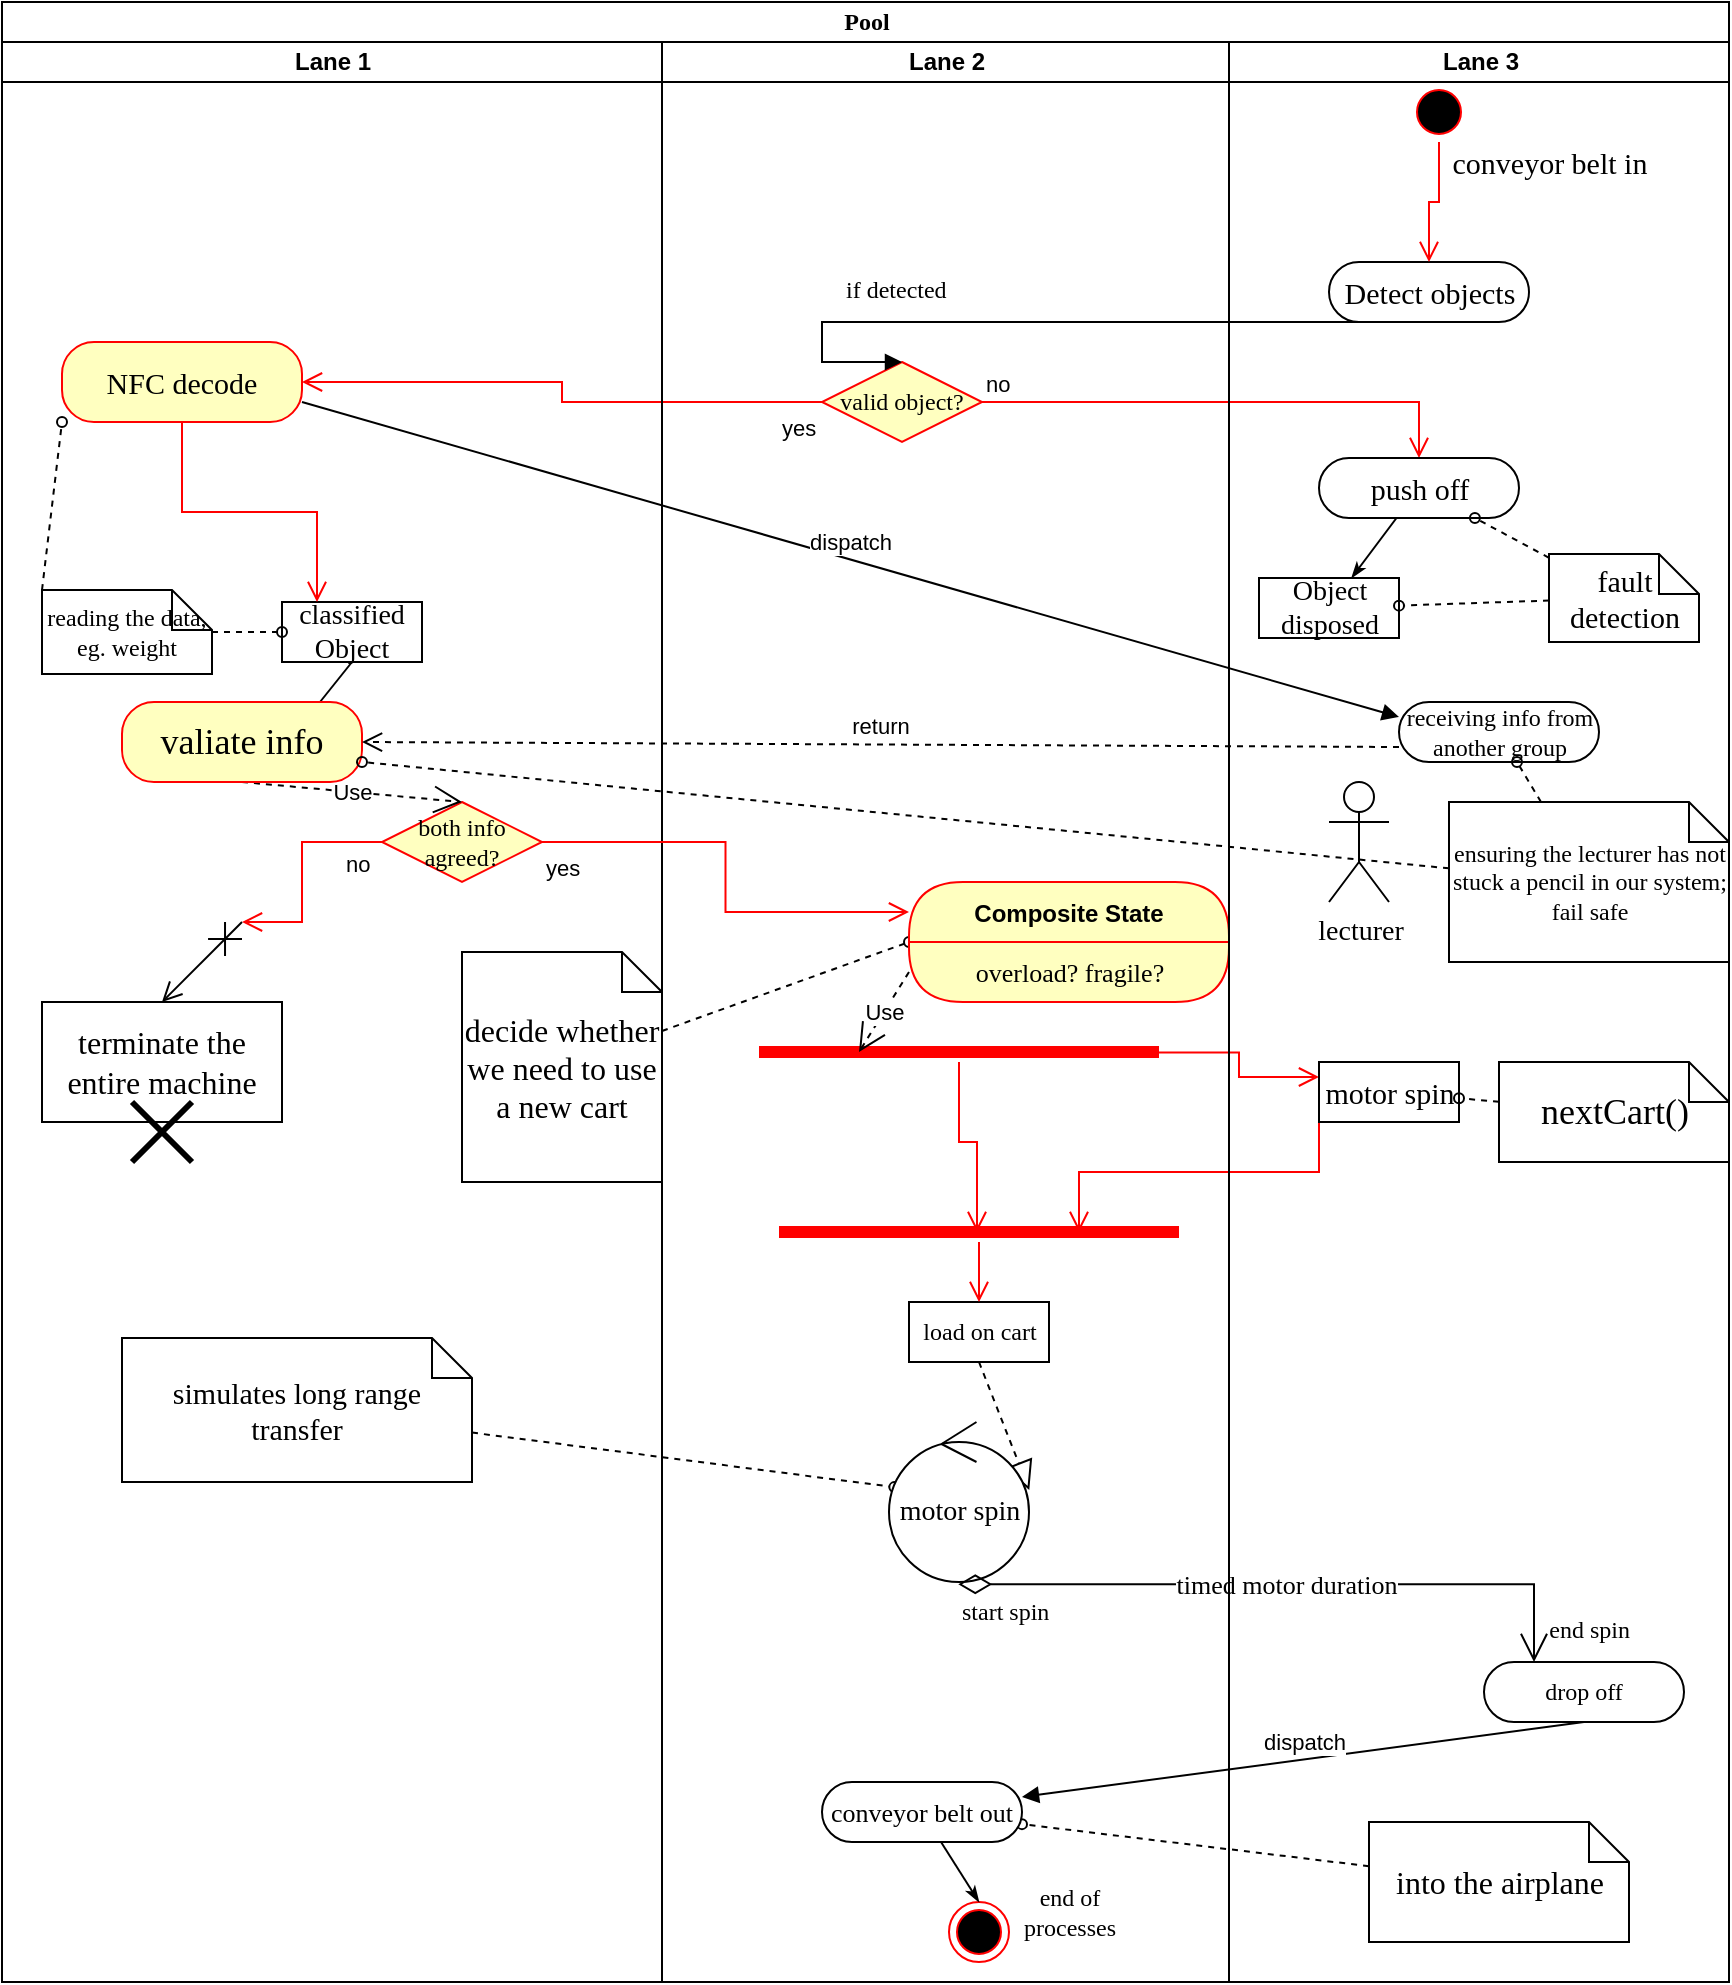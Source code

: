 <mxfile version="24.4.0" type="github">
  <diagram name="Page-1" id="0783ab3e-0a74-02c8-0abd-f7b4e66b4bec">
    <mxGraphModel dx="989" dy="514" grid="1" gridSize="10" guides="1" tooltips="1" connect="1" arrows="1" fold="1" page="1" pageScale="1" pageWidth="850" pageHeight="1100" background="none" math="0" shadow="0">
      <root>
        <mxCell id="0" />
        <mxCell id="1" parent="0" />
        <mxCell id="1c1d494c118603dd-1" value="Pool" style="swimlane;html=1;childLayout=stackLayout;startSize=20;rounded=0;shadow=0;comic=0;labelBackgroundColor=none;strokeWidth=1;fontFamily=Verdana;fontSize=12;align=center;" parent="1" vertex="1">
          <mxGeometry x="40" y="20" width="863.5" height="990" as="geometry" />
        </mxCell>
        <mxCell id="1c1d494c118603dd-2" value="Lane 1" style="swimlane;html=1;startSize=20;" parent="1c1d494c118603dd-1" vertex="1">
          <mxGeometry y="20" width="330" height="970" as="geometry" />
        </mxCell>
        <mxCell id="1c1d494c118603dd-10" value="&lt;font style=&quot;font-size: 14px;&quot; face=&quot;Calibri&quot;&gt;classified Object&lt;/font&gt;" style="rounded=0;whiteSpace=wrap;html=1;shadow=0;comic=0;labelBackgroundColor=none;strokeWidth=1;fontFamily=Verdana;fontSize=12;align=center;arcSize=50;" parent="1c1d494c118603dd-2" vertex="1">
          <mxGeometry x="140" y="280" width="70" height="30" as="geometry" />
        </mxCell>
        <mxCell id="1c1d494c118603dd-46" style="edgeStyle=none;rounded=0;html=1;labelBackgroundColor=none;startArrow=none;startFill=0;startSize=5;endArrow=oval;endFill=0;endSize=5;jettySize=auto;orthogonalLoop=1;strokeWidth=1;fontFamily=Verdana;fontSize=12;dashed=1;entryX=0;entryY=1;entryDx=0;entryDy=0;exitX=0;exitY=0;exitDx=0;exitDy=0;exitPerimeter=0;" parent="1c1d494c118603dd-2" source="1c1d494c118603dd-21" target="UACE9q_lkyPn0epldcP_-63" edge="1">
          <mxGeometry relative="1" as="geometry">
            <mxPoint x="120.625" y="250" as="targetPoint" />
          </mxGeometry>
        </mxCell>
        <mxCell id="1c1d494c118603dd-47" style="edgeStyle=none;rounded=0;html=1;dashed=1;labelBackgroundColor=none;startArrow=none;startFill=0;startSize=5;endArrow=oval;endFill=0;endSize=5;jettySize=auto;orthogonalLoop=1;strokeWidth=1;fontFamily=Verdana;fontSize=12" parent="1c1d494c118603dd-2" source="1c1d494c118603dd-21" target="1c1d494c118603dd-10" edge="1">
          <mxGeometry relative="1" as="geometry" />
        </mxCell>
        <mxCell id="1c1d494c118603dd-21" value="&lt;font style=&quot;font-size: 12px;&quot; face=&quot;Calibri&quot;&gt;reading the data, eg. weight &lt;/font&gt;" style="shape=note;whiteSpace=wrap;html=1;rounded=0;shadow=0;comic=0;labelBackgroundColor=none;strokeWidth=1;fontFamily=Verdana;fontSize=12;align=center;size=20;" parent="1c1d494c118603dd-2" vertex="1">
          <mxGeometry x="20" y="274" width="85" height="42" as="geometry" />
        </mxCell>
        <mxCell id="UACE9q_lkyPn0epldcP_-8" value="&lt;font style=&quot;font-size: 16px;&quot; face=&quot;Calibri&quot;&gt;terminate the entire machine&lt;/font&gt;" style="rounded=0;whiteSpace=wrap;html=1;" vertex="1" parent="1c1d494c118603dd-2">
          <mxGeometry x="20" y="480" width="120" height="60" as="geometry" />
        </mxCell>
        <mxCell id="1c1d494c118603dd-23" value="&lt;font style=&quot;font-size: 16px;&quot; face=&quot;Calibri&quot;&gt;decide whether we need to use a new cart&lt;br&gt;&lt;/font&gt;" style="shape=note;whiteSpace=wrap;html=1;rounded=0;shadow=0;comic=0;labelBackgroundColor=none;strokeWidth=1;fontFamily=Verdana;fontSize=12;align=center;size=20;" parent="1c1d494c118603dd-2" vertex="1">
          <mxGeometry x="230" y="455" width="100" height="115" as="geometry" />
        </mxCell>
        <mxCell id="1c1d494c118603dd-24" value="&lt;font style=&quot;font-size: 15px;&quot; face=&quot;Calibri&quot;&gt;simulates long range transfer&lt;br&gt;&lt;/font&gt;" style="shape=note;whiteSpace=wrap;html=1;rounded=0;shadow=0;comic=0;labelBackgroundColor=none;strokeWidth=1;fontFamily=Verdana;fontSize=12;align=center;size=20;" parent="1c1d494c118603dd-2" vertex="1">
          <mxGeometry x="60" y="648" width="175" height="72" as="geometry" />
        </mxCell>
        <mxCell id="UACE9q_lkyPn0epldcP_-21" value="" style="endArrow=open;startArrow=cross;endFill=0;startFill=0;endSize=8;startSize=10;html=1;rounded=0;entryX=0.5;entryY=0;entryDx=0;entryDy=0;" edge="1" parent="1c1d494c118603dd-2" target="UACE9q_lkyPn0epldcP_-8">
          <mxGeometry width="160" relative="1" as="geometry">
            <mxPoint x="120" y="440" as="sourcePoint" />
            <mxPoint x="300" y="390" as="targetPoint" />
          </mxGeometry>
        </mxCell>
        <mxCell id="UACE9q_lkyPn0epldcP_-29" value="" style="endArrow=none;html=1;rounded=0;entryX=0.5;entryY=1;entryDx=0;entryDy=0;exitX=0.75;exitY=0;exitDx=0;exitDy=0;" edge="1" parent="1c1d494c118603dd-2" target="1c1d494c118603dd-10">
          <mxGeometry width="50" height="50" relative="1" as="geometry">
            <mxPoint x="155" y="335" as="sourcePoint" />
            <mxPoint x="400" y="400" as="targetPoint" />
          </mxGeometry>
        </mxCell>
        <mxCell id="UACE9q_lkyPn0epldcP_-31" value="&lt;font face=&quot;Calibri&quot;&gt;both info agreed?&lt;br&gt;&lt;/font&gt;" style="rhombus;whiteSpace=wrap;html=1;fontColor=#000000;fillColor=#ffffc0;strokeColor=#ff0000;" vertex="1" parent="1c1d494c118603dd-2">
          <mxGeometry x="190" y="380" width="80" height="40" as="geometry" />
        </mxCell>
        <mxCell id="UACE9q_lkyPn0epldcP_-32" value="no" style="edgeStyle=orthogonalEdgeStyle;html=1;align=left;verticalAlign=bottom;endArrow=open;endSize=8;strokeColor=#ff0000;rounded=0;" edge="1" source="UACE9q_lkyPn0epldcP_-31" parent="1c1d494c118603dd-2">
          <mxGeometry x="0.09" y="20" relative="1" as="geometry">
            <mxPoint x="120" y="440" as="targetPoint" />
            <Array as="points">
              <mxPoint x="150" y="400" />
              <mxPoint x="150" y="440" />
            </Array>
            <mxPoint as="offset" />
          </mxGeometry>
        </mxCell>
        <mxCell id="UACE9q_lkyPn0epldcP_-34" value="Use" style="endArrow=open;endSize=12;dashed=1;html=1;rounded=0;exitX=0.5;exitY=1;exitDx=0;exitDy=0;entryX=0.5;entryY=0;entryDx=0;entryDy=0;" edge="1" parent="1c1d494c118603dd-2" source="UACE9q_lkyPn0epldcP_-65" target="UACE9q_lkyPn0epldcP_-31">
          <mxGeometry width="160" relative="1" as="geometry">
            <mxPoint x="155" y="365" as="sourcePoint" />
            <mxPoint x="450" y="450" as="targetPoint" />
          </mxGeometry>
        </mxCell>
        <mxCell id="UACE9q_lkyPn0epldcP_-47" value="" style="shape=umlDestroy;whiteSpace=wrap;html=1;strokeWidth=3;targetShapes=umlLifeline;" vertex="1" parent="1c1d494c118603dd-2">
          <mxGeometry x="65" y="530" width="30" height="30" as="geometry" />
        </mxCell>
        <mxCell id="UACE9q_lkyPn0epldcP_-63" value="&lt;font style=&quot;font-size: 15px;&quot; face=&quot;Calibri&quot;&gt;NFC decode&lt;/font&gt;" style="rounded=1;whiteSpace=wrap;html=1;arcSize=40;fontColor=#000000;fillColor=#ffffc0;strokeColor=#ff0000;" vertex="1" parent="1c1d494c118603dd-2">
          <mxGeometry x="30" y="150" width="120" height="40" as="geometry" />
        </mxCell>
        <mxCell id="UACE9q_lkyPn0epldcP_-64" value="" style="edgeStyle=orthogonalEdgeStyle;html=1;verticalAlign=bottom;endArrow=open;endSize=8;strokeColor=#ff0000;rounded=0;entryX=0.25;entryY=0;entryDx=0;entryDy=0;" edge="1" source="UACE9q_lkyPn0epldcP_-63" parent="1c1d494c118603dd-2" target="1c1d494c118603dd-10">
          <mxGeometry relative="1" as="geometry">
            <mxPoint x="80" y="270" as="targetPoint" />
          </mxGeometry>
        </mxCell>
        <mxCell id="UACE9q_lkyPn0epldcP_-65" value="&lt;font style=&quot;font-size: 18px;&quot; face=&quot;Calibri&quot;&gt;valiate info&lt;br&gt;&lt;/font&gt;" style="rounded=1;whiteSpace=wrap;html=1;arcSize=40;fontColor=#000000;fillColor=#ffffc0;strokeColor=#ff0000;" vertex="1" parent="1c1d494c118603dd-2">
          <mxGeometry x="60" y="330" width="120" height="40" as="geometry" />
        </mxCell>
        <mxCell id="1c1d494c118603dd-52" style="edgeStyle=none;rounded=0;html=1;dashed=1;labelBackgroundColor=none;startArrow=none;startFill=0;startSize=5;endArrow=oval;endFill=0;endSize=5;jettySize=auto;orthogonalLoop=1;strokeWidth=1;fontFamily=Verdana;fontSize=12;entryX=0;entryY=0;entryDx=0;entryDy=0;" parent="1c1d494c118603dd-1" source="1c1d494c118603dd-23" target="UACE9q_lkyPn0epldcP_-62" edge="1">
          <mxGeometry relative="1" as="geometry">
            <mxPoint x="354" y="491.098" as="targetPoint" />
          </mxGeometry>
        </mxCell>
        <mxCell id="1c1d494c118603dd-54" style="edgeStyle=none;rounded=0;html=1;dashed=1;labelBackgroundColor=none;startArrow=none;startFill=0;startSize=5;endArrow=oval;endFill=0;endSize=5;jettySize=auto;orthogonalLoop=1;strokeWidth=1;fontFamily=Verdana;fontSize=12;entryX=0.038;entryY=0.407;entryDx=0;entryDy=0;entryPerimeter=0;" parent="1c1d494c118603dd-1" source="1c1d494c118603dd-24" target="UACE9q_lkyPn0epldcP_-51" edge="1">
          <mxGeometry relative="1" as="geometry">
            <mxPoint x="375" y="754.009" as="targetPoint" />
          </mxGeometry>
        </mxCell>
        <mxCell id="1c1d494c118603dd-58" style="edgeStyle=none;rounded=0;html=1;dashed=1;labelBackgroundColor=none;startArrow=none;startFill=0;startSize=5;endArrow=oval;endFill=0;endSize=5;jettySize=auto;orthogonalLoop=1;strokeWidth=1;fontFamily=Verdana;fontSize=12" parent="1c1d494c118603dd-1" source="1c1d494c118603dd-26" target="1c1d494c118603dd-19" edge="1">
          <mxGeometry relative="1" as="geometry" />
        </mxCell>
        <mxCell id="UACE9q_lkyPn0epldcP_-20" value="yes" style="edgeStyle=orthogonalEdgeStyle;html=1;align=left;verticalAlign=top;endArrow=open;endSize=8;strokeColor=#ff0000;rounded=0;entryX=1;entryY=0.5;entryDx=0;entryDy=0;" edge="1" source="UACE9q_lkyPn0epldcP_-18" parent="1c1d494c118603dd-1" target="UACE9q_lkyPn0epldcP_-63">
          <mxGeometry x="-0.837" relative="1" as="geometry">
            <mxPoint x="165" y="240" as="targetPoint" />
            <mxPoint as="offset" />
          </mxGeometry>
        </mxCell>
        <mxCell id="UACE9q_lkyPn0epldcP_-19" value="no" style="edgeStyle=orthogonalEdgeStyle;html=1;align=left;verticalAlign=bottom;endArrow=open;endSize=8;strokeColor=#ff0000;rounded=0;entryX=0.5;entryY=0;entryDx=0;entryDy=0;" edge="1" source="UACE9q_lkyPn0epldcP_-18" parent="1c1d494c118603dd-1" target="1c1d494c118603dd-5">
          <mxGeometry x="-1" relative="1" as="geometry">
            <mxPoint x="533.5" y="240" as="targetPoint" />
          </mxGeometry>
        </mxCell>
        <mxCell id="UACE9q_lkyPn0epldcP_-27" value="dispatch" style="html=1;verticalAlign=bottom;endArrow=block;curved=0;rounded=0;exitX=1;exitY=0.75;exitDx=0;exitDy=0;entryX=0;entryY=0.25;entryDx=0;entryDy=0;" edge="1" parent="1c1d494c118603dd-1" source="UACE9q_lkyPn0epldcP_-63" target="1c1d494c118603dd-8">
          <mxGeometry width="80" relative="1" as="geometry">
            <mxPoint x="190" y="255" as="sourcePoint" />
            <mxPoint x="410" y="430" as="targetPoint" />
          </mxGeometry>
        </mxCell>
        <mxCell id="1c1d494c118603dd-51" style="edgeStyle=none;rounded=0;html=1;dashed=1;labelBackgroundColor=none;startArrow=none;startFill=0;startSize=5;endArrow=oval;endFill=0;endSize=5;jettySize=auto;orthogonalLoop=1;strokeWidth=1;fontFamily=Verdana;fontSize=12;entryX=1;entryY=0.75;entryDx=0;entryDy=0;" parent="1c1d494c118603dd-1" source="1c1d494c118603dd-22" target="UACE9q_lkyPn0epldcP_-65" edge="1">
          <mxGeometry relative="1" as="geometry">
            <mxPoint x="180" y="370" as="targetPoint" />
          </mxGeometry>
        </mxCell>
        <mxCell id="UACE9q_lkyPn0epldcP_-28" value="return" style="html=1;verticalAlign=bottom;endArrow=open;dashed=1;endSize=8;curved=0;rounded=0;exitX=0;exitY=0.75;exitDx=0;exitDy=0;entryX=1;entryY=0.5;entryDx=0;entryDy=0;" edge="1" parent="1c1d494c118603dd-1" source="1c1d494c118603dd-8" target="UACE9q_lkyPn0epldcP_-65">
          <mxGeometry relative="1" as="geometry">
            <mxPoint x="410" y="430" as="sourcePoint" />
            <mxPoint x="180" y="362.5" as="targetPoint" />
          </mxGeometry>
        </mxCell>
        <mxCell id="1c1d494c118603dd-3" value="Lane 2" style="swimlane;html=1;startSize=20;" parent="1c1d494c118603dd-1" vertex="1">
          <mxGeometry x="330" y="20" width="283.5" height="970" as="geometry" />
        </mxCell>
        <mxCell id="1c1d494c118603dd-15" value="&lt;font face=&quot;Calibri&quot;&gt;load on cart&lt;br&gt;&lt;/font&gt;" style="rounded=0;whiteSpace=wrap;html=1;shadow=0;comic=0;labelBackgroundColor=none;strokeWidth=1;fontFamily=Verdana;fontSize=12;align=center;arcSize=50;" parent="1c1d494c118603dd-3" vertex="1">
          <mxGeometry x="123.5" y="630" width="70" height="30" as="geometry" />
        </mxCell>
        <mxCell id="1c1d494c118603dd-19" value="&lt;font style=&quot;font-size: 13px;&quot; face=&quot;Calibri&quot;&gt;conveyor belt out&lt;/font&gt;&lt;font style=&quot;font-size: 13px;&quot; face=&quot;Calibri&quot;&gt;&lt;br&gt;&lt;/font&gt;" style="rounded=1;whiteSpace=wrap;html=1;shadow=0;comic=0;labelBackgroundColor=none;strokeWidth=1;fontFamily=Verdana;fontSize=12;align=center;arcSize=50;" parent="1c1d494c118603dd-3" vertex="1">
          <mxGeometry x="80" y="870" width="100" height="30" as="geometry" />
        </mxCell>
        <mxCell id="UACE9q_lkyPn0epldcP_-17" value="&lt;font face=&quot;Calibri&quot;&gt;end of processes&lt;br&gt;&lt;/font&gt;" style="text;html=1;align=center;verticalAlign=middle;whiteSpace=wrap;rounded=0;" vertex="1" parent="1c1d494c118603dd-3">
          <mxGeometry x="173.5" y="920" width="60" height="30" as="geometry" />
        </mxCell>
        <mxCell id="UACE9q_lkyPn0epldcP_-18" value="&lt;font style=&quot;font-size: 12px;&quot; face=&quot;Calibri&quot;&gt;valid object?&lt;/font&gt;" style="rhombus;whiteSpace=wrap;html=1;fontColor=#000000;fillColor=#ffffc0;strokeColor=#ff0000;" vertex="1" parent="1c1d494c118603dd-3">
          <mxGeometry x="80" y="160" width="80" height="40" as="geometry" />
        </mxCell>
        <mxCell id="UACE9q_lkyPn0epldcP_-38" value="" style="shape=line;html=1;strokeWidth=6;strokeColor=#ff0000;" vertex="1" parent="1c1d494c118603dd-3">
          <mxGeometry x="48.5" y="500" width="200" height="10" as="geometry" />
        </mxCell>
        <mxCell id="UACE9q_lkyPn0epldcP_-39" value="" style="edgeStyle=orthogonalEdgeStyle;html=1;verticalAlign=bottom;endArrow=open;endSize=8;strokeColor=#ff0000;rounded=0;entryX=0.495;entryY=0.5;entryDx=0;entryDy=0;entryPerimeter=0;" edge="1" source="UACE9q_lkyPn0epldcP_-38" parent="1c1d494c118603dd-3" target="UACE9q_lkyPn0epldcP_-43">
          <mxGeometry relative="1" as="geometry">
            <mxPoint x="158.5" y="585" as="targetPoint" />
          </mxGeometry>
        </mxCell>
        <mxCell id="UACE9q_lkyPn0epldcP_-41" value="Use" style="endArrow=open;endSize=12;dashed=1;html=1;rounded=0;exitX=0;exitY=0.5;exitDx=0;exitDy=0;entryX=0.25;entryY=0.5;entryDx=0;entryDy=0;entryPerimeter=0;" edge="1" parent="1c1d494c118603dd-3" source="UACE9q_lkyPn0epldcP_-62" target="UACE9q_lkyPn0epldcP_-38">
          <mxGeometry width="160" relative="1" as="geometry">
            <mxPoint x="114" y="480" as="sourcePoint" />
            <mxPoint x="-50" y="390" as="targetPoint" />
          </mxGeometry>
        </mxCell>
        <mxCell id="UACE9q_lkyPn0epldcP_-43" value="" style="shape=line;html=1;strokeWidth=6;strokeColor=#ff0000;" vertex="1" parent="1c1d494c118603dd-3">
          <mxGeometry x="58.5" y="590" width="200" height="10" as="geometry" />
        </mxCell>
        <mxCell id="UACE9q_lkyPn0epldcP_-44" value="" style="edgeStyle=orthogonalEdgeStyle;html=1;verticalAlign=bottom;endArrow=open;endSize=8;strokeColor=#ff0000;rounded=0;entryX=0.5;entryY=0;entryDx=0;entryDy=0;" edge="1" source="UACE9q_lkyPn0epldcP_-43" parent="1c1d494c118603dd-3" target="1c1d494c118603dd-15">
          <mxGeometry relative="1" as="geometry">
            <mxPoint x="158.5" y="670" as="targetPoint" />
          </mxGeometry>
        </mxCell>
        <mxCell id="UACE9q_lkyPn0epldcP_-48" value="" style="endArrow=block;dashed=1;endFill=0;endSize=12;html=1;rounded=0;exitX=0.5;exitY=1;exitDx=0;exitDy=0;entryX=1.002;entryY=0.425;entryDx=0;entryDy=0;entryPerimeter=0;" edge="1" parent="1c1d494c118603dd-3" source="1c1d494c118603dd-15" target="UACE9q_lkyPn0epldcP_-51">
          <mxGeometry width="160" relative="1" as="geometry">
            <mxPoint x="80" y="700" as="sourcePoint" />
            <mxPoint x="240" y="700" as="targetPoint" />
          </mxGeometry>
        </mxCell>
        <mxCell id="UACE9q_lkyPn0epldcP_-49" value="" style="ellipse;html=1;shape=endState;fillColor=#000000;strokeColor=#ff0000;" vertex="1" parent="1c1d494c118603dd-3">
          <mxGeometry x="143.5" y="930" width="30" height="30" as="geometry" />
        </mxCell>
        <mxCell id="UACE9q_lkyPn0epldcP_-51" value="&lt;font style=&quot;font-size: 14px;&quot; face=&quot;Calibri&quot;&gt;motor spin&lt;br&gt;&lt;/font&gt;" style="ellipse;shape=umlControl;whiteSpace=wrap;html=1;" vertex="1" parent="1c1d494c118603dd-3">
          <mxGeometry x="113.5" y="690" width="70" height="80" as="geometry" />
        </mxCell>
        <mxCell id="1c1d494c118603dd-45" style="edgeStyle=none;rounded=0;html=1;labelBackgroundColor=none;startArrow=none;startFill=0;startSize=5;endArrow=classicThin;endFill=1;endSize=5;jettySize=auto;orthogonalLoop=1;strokeWidth=1;fontFamily=Verdana;fontSize=12;entryX=0.5;entryY=0;entryDx=0;entryDy=0;" parent="1c1d494c118603dd-3" source="1c1d494c118603dd-19" target="UACE9q_lkyPn0epldcP_-49" edge="1">
          <mxGeometry relative="1" as="geometry">
            <mxPoint x="158.34" y="932.773" as="targetPoint" />
          </mxGeometry>
        </mxCell>
        <mxCell id="UACE9q_lkyPn0epldcP_-61" value="Composite State" style="swimlane;fontStyle=1;align=center;verticalAlign=middle;childLayout=stackLayout;horizontal=1;startSize=30;horizontalStack=0;resizeParent=0;resizeLast=1;container=0;fontColor=#000000;collapsible=0;rounded=1;arcSize=30;strokeColor=#ff0000;fillColor=#ffffc0;swimlaneFillColor=#ffffc0;dropTarget=0;" vertex="1" parent="1c1d494c118603dd-3">
          <mxGeometry x="123.5" y="420.003" width="160" height="60" as="geometry" />
        </mxCell>
        <mxCell id="UACE9q_lkyPn0epldcP_-62" value="&lt;font style=&quot;font-size: 13px;&quot; face=&quot;Calibri&quot;&gt;overload? fragile?&lt;br&gt;&lt;/font&gt;" style="text;html=1;strokeColor=none;fillColor=none;align=center;verticalAlign=middle;spacingLeft=4;spacingRight=4;whiteSpace=wrap;overflow=hidden;rotatable=0;fontColor=#000000;" vertex="1" parent="UACE9q_lkyPn0epldcP_-61">
          <mxGeometry y="30" width="160" height="30" as="geometry" />
        </mxCell>
        <mxCell id="UACE9q_lkyPn0epldcP_-33" value="yes" style="edgeStyle=orthogonalEdgeStyle;html=1;align=left;verticalAlign=top;endArrow=open;endSize=8;strokeColor=#ff0000;rounded=0;entryX=0;entryY=0.25;entryDx=0;entryDy=0;" edge="1" source="UACE9q_lkyPn0epldcP_-31" parent="1c1d494c118603dd-1" target="UACE9q_lkyPn0epldcP_-61">
          <mxGeometry x="-1" relative="1" as="geometry">
            <mxPoint x="404" y="470" as="targetPoint" />
          </mxGeometry>
        </mxCell>
        <mxCell id="UACE9q_lkyPn0epldcP_-36" value="&lt;font style=&quot;font-size: 12px;&quot; face=&quot;Calibri&quot;&gt;if detected&lt;br&gt;&lt;/font&gt;" style="endArrow=block;endFill=1;html=1;edgeStyle=orthogonalEdgeStyle;align=left;verticalAlign=top;rounded=0;exitX=0.5;exitY=1;exitDx=0;exitDy=0;entryX=0.5;entryY=0;entryDx=0;entryDy=0;" edge="1" parent="1c1d494c118603dd-1" source="60571a20871a0731-8" target="UACE9q_lkyPn0epldcP_-18">
          <mxGeometry x="0.615" y="-30" relative="1" as="geometry">
            <mxPoint x="290" y="300" as="sourcePoint" />
            <mxPoint x="450" y="300" as="targetPoint" />
            <Array as="points">
              <mxPoint x="410" y="160" />
            </Array>
            <mxPoint as="offset" />
          </mxGeometry>
        </mxCell>
        <mxCell id="UACE9q_lkyPn0epldcP_-42" value="" style="edgeStyle=orthogonalEdgeStyle;html=1;verticalAlign=bottom;endArrow=open;endSize=8;strokeColor=#ff0000;rounded=0;exitX=0.658;exitY=0.527;exitDx=0;exitDy=0;exitPerimeter=0;entryX=0;entryY=0.25;entryDx=0;entryDy=0;" edge="1" parent="1c1d494c118603dd-1" source="UACE9q_lkyPn0epldcP_-38" target="1c1d494c118603dd-17">
          <mxGeometry relative="1" as="geometry">
            <mxPoint x="458.5" y="615" as="targetPoint" />
            <mxPoint x="448" y="540" as="sourcePoint" />
          </mxGeometry>
        </mxCell>
        <mxCell id="UACE9q_lkyPn0epldcP_-46" value="" style="edgeStyle=orthogonalEdgeStyle;html=1;verticalAlign=bottom;endArrow=open;endSize=8;strokeColor=#ff0000;rounded=0;entryX=0.75;entryY=0.5;entryDx=0;entryDy=0;entryPerimeter=0;exitX=0;exitY=1;exitDx=0;exitDy=0;" edge="1" parent="1c1d494c118603dd-1" source="1c1d494c118603dd-17" target="UACE9q_lkyPn0epldcP_-43">
          <mxGeometry relative="1" as="geometry">
            <mxPoint x="458" y="625" as="targetPoint" />
            <mxPoint x="449" y="540" as="sourcePoint" />
          </mxGeometry>
        </mxCell>
        <mxCell id="UACE9q_lkyPn0epldcP_-52" value="&lt;font style=&quot;font-size: 13px;&quot; face=&quot;Tahoma&quot;&gt;timed motor duration&lt;/font&gt;" style="endArrow=open;html=1;endSize=12;startArrow=diamondThin;startSize=14;startFill=0;edgeStyle=orthogonalEdgeStyle;rounded=0;exitX=0.495;exitY=1.014;exitDx=0;exitDy=0;exitPerimeter=0;entryX=0.25;entryY=0;entryDx=0;entryDy=0;" edge="1" parent="1c1d494c118603dd-1" source="UACE9q_lkyPn0epldcP_-51" target="1c1d494c118603dd-18">
          <mxGeometry relative="1" as="geometry">
            <mxPoint x="340" y="820" as="sourcePoint" />
            <mxPoint x="500" y="820" as="targetPoint" />
          </mxGeometry>
        </mxCell>
        <mxCell id="UACE9q_lkyPn0epldcP_-53" value="&lt;font style=&quot;font-size: 12px;&quot; face=&quot;Calibri&quot;&gt;start spin&lt;/font&gt;" style="edgeLabel;resizable=0;html=1;align=left;verticalAlign=top;" connectable="0" vertex="1" parent="UACE9q_lkyPn0epldcP_-52">
          <mxGeometry x="-1" relative="1" as="geometry" />
        </mxCell>
        <mxCell id="UACE9q_lkyPn0epldcP_-54" value="&lt;font style=&quot;font-size: 12px;&quot; face=&quot;Calibri&quot;&gt;end spin&lt;/font&gt;" style="edgeLabel;resizable=0;html=1;align=right;verticalAlign=top;" connectable="0" vertex="1" parent="UACE9q_lkyPn0epldcP_-52">
          <mxGeometry x="1" relative="1" as="geometry">
            <mxPoint x="48" y="-30" as="offset" />
          </mxGeometry>
        </mxCell>
        <mxCell id="1c1d494c118603dd-4" value="Lane 3" style="swimlane;html=1;startSize=20;" parent="1c1d494c118603dd-1" vertex="1">
          <mxGeometry x="613.5" y="20" width="250" height="970" as="geometry" />
        </mxCell>
        <mxCell id="60571a20871a0731-8" value="&lt;font style=&quot;font-size: 15px;&quot; face=&quot;Calibri&quot;&gt;Detect objects &lt;/font&gt;" style="rounded=1;whiteSpace=wrap;html=1;shadow=0;comic=0;labelBackgroundColor=none;strokeWidth=1;fontFamily=Verdana;fontSize=12;align=center;arcSize=50;" parent="1c1d494c118603dd-4" vertex="1">
          <mxGeometry x="50" y="110" width="100" height="30" as="geometry" />
        </mxCell>
        <mxCell id="1c1d494c118603dd-33" style="rounded=0;html=1;labelBackgroundColor=none;startArrow=none;startFill=0;startSize=5;endArrow=classicThin;endFill=1;endSize=5;jettySize=auto;orthogonalLoop=1;strokeWidth=1;fontFamily=Verdana;fontSize=12" parent="1c1d494c118603dd-4" source="1c1d494c118603dd-5" target="1c1d494c118603dd-9" edge="1">
          <mxGeometry relative="1" as="geometry" />
        </mxCell>
        <mxCell id="1c1d494c118603dd-5" value="&lt;font style=&quot;font-size: 15px;&quot; face=&quot;Calibri&quot;&gt;push off&lt;/font&gt;" style="rounded=1;whiteSpace=wrap;html=1;shadow=0;comic=0;labelBackgroundColor=none;strokeWidth=1;fontFamily=Verdana;fontSize=12;align=center;arcSize=50;" parent="1c1d494c118603dd-4" vertex="1">
          <mxGeometry x="45" y="208" width="100" height="30" as="geometry" />
        </mxCell>
        <mxCell id="1c1d494c118603dd-8" value="&lt;font face=&quot;Calibri&quot;&gt;receiving info from another group&lt;br&gt;&lt;/font&gt;" style="rounded=1;whiteSpace=wrap;html=1;shadow=0;comic=0;labelBackgroundColor=none;strokeWidth=1;fontFamily=Verdana;fontSize=12;align=center;arcSize=50;" parent="1c1d494c118603dd-4" vertex="1">
          <mxGeometry x="85" y="330" width="100" height="30" as="geometry" />
        </mxCell>
        <mxCell id="1c1d494c118603dd-9" value="&lt;font style=&quot;font-size: 14px;&quot; face=&quot;Calibri&quot;&gt;Object disposed&lt;br&gt;&lt;/font&gt;" style="rounded=0;whiteSpace=wrap;html=1;shadow=0;comic=0;labelBackgroundColor=none;strokeWidth=1;fontFamily=Verdana;fontSize=12;align=center;arcSize=50;" parent="1c1d494c118603dd-4" vertex="1">
          <mxGeometry x="15" y="268" width="70" height="30" as="geometry" />
        </mxCell>
        <mxCell id="1c1d494c118603dd-48" style="edgeStyle=none;rounded=0;html=1;dashed=1;labelBackgroundColor=none;startArrow=none;startFill=0;startSize=5;endArrow=oval;endFill=0;endSize=5;jettySize=auto;orthogonalLoop=1;strokeWidth=1;fontFamily=Verdana;fontSize=12" parent="1c1d494c118603dd-4" source="1c1d494c118603dd-20" target="1c1d494c118603dd-5" edge="1">
          <mxGeometry relative="1" as="geometry" />
        </mxCell>
        <mxCell id="1c1d494c118603dd-49" style="edgeStyle=none;rounded=0;html=1;dashed=1;labelBackgroundColor=none;startArrow=none;startFill=0;startSize=5;endArrow=oval;endFill=0;endSize=5;jettySize=auto;orthogonalLoop=1;strokeWidth=1;fontFamily=Verdana;fontSize=12" parent="1c1d494c118603dd-4" source="1c1d494c118603dd-20" target="1c1d494c118603dd-9" edge="1">
          <mxGeometry relative="1" as="geometry" />
        </mxCell>
        <mxCell id="1c1d494c118603dd-20" value="&lt;font style=&quot;font-size: 15px;&quot; face=&quot;Calibri&quot;&gt;fault detection&lt;br&gt;&lt;/font&gt;" style="shape=note;whiteSpace=wrap;html=1;rounded=0;shadow=0;comic=0;labelBackgroundColor=none;strokeWidth=1;fontFamily=Verdana;fontSize=12;align=center;size=20;" parent="1c1d494c118603dd-4" vertex="1">
          <mxGeometry x="160" y="256" width="75" height="44" as="geometry" />
        </mxCell>
        <mxCell id="1c1d494c118603dd-50" style="edgeStyle=none;rounded=0;html=1;dashed=1;labelBackgroundColor=none;startArrow=none;startFill=0;startSize=5;endArrow=oval;endFill=0;endSize=5;jettySize=auto;orthogonalLoop=1;strokeWidth=1;fontFamily=Verdana;fontSize=12" parent="1c1d494c118603dd-4" source="1c1d494c118603dd-22" target="1c1d494c118603dd-8" edge="1">
          <mxGeometry relative="1" as="geometry" />
        </mxCell>
        <mxCell id="1c1d494c118603dd-22" value="&lt;font face=&quot;Calibri&quot;&gt;ensuring the lecturer has not stuck a pencil in our system; fail safe&lt;br&gt;&lt;/font&gt;" style="shape=note;whiteSpace=wrap;html=1;rounded=0;shadow=0;comic=0;labelBackgroundColor=none;strokeWidth=1;fontFamily=Verdana;fontSize=12;align=center;size=20;" parent="1c1d494c118603dd-4" vertex="1">
          <mxGeometry x="110" y="380" width="140" height="80" as="geometry" />
        </mxCell>
        <mxCell id="1c1d494c118603dd-25" value="&lt;font style=&quot;font-size: 18px;&quot; face=&quot;Calibri&quot;&gt;nextCart()&lt;/font&gt;" style="shape=note;whiteSpace=wrap;html=1;rounded=0;shadow=0;comic=0;labelBackgroundColor=none;strokeWidth=1;fontFamily=Verdana;fontSize=12;align=center;size=20;" parent="1c1d494c118603dd-4" vertex="1">
          <mxGeometry x="135" y="510" width="115" height="50" as="geometry" />
        </mxCell>
        <mxCell id="1c1d494c118603dd-26" value="&lt;font style=&quot;font-size: 16px;&quot; face=&quot;Calibri&quot;&gt;into the airplane&lt;br&gt;&lt;/font&gt;" style="shape=note;whiteSpace=wrap;html=1;rounded=0;shadow=0;comic=0;labelBackgroundColor=none;strokeWidth=1;fontFamily=Verdana;fontSize=12;align=center;size=20;" parent="1c1d494c118603dd-4" vertex="1">
          <mxGeometry x="70" y="890" width="130" height="60" as="geometry" />
        </mxCell>
        <mxCell id="UACE9q_lkyPn0epldcP_-10" value="&lt;font style=&quot;font-size: 15px;&quot; face=&quot;Tahoma&quot;&gt;&lt;font style=&quot;font-size: 15px;&quot; face=&quot;Calibri&quot;&gt;conveyor belt in&lt;/font&gt;&lt;br&gt;&lt;/font&gt;" style="text;html=1;align=center;verticalAlign=middle;whiteSpace=wrap;rounded=0;" vertex="1" parent="1c1d494c118603dd-4">
          <mxGeometry x="110" y="45" width="100" height="30" as="geometry" />
        </mxCell>
        <mxCell id="1c1d494c118603dd-17" value="&lt;font style=&quot;font-size: 15px;&quot; face=&quot;Calibri&quot;&gt;motor spin&lt;/font&gt;" style="rounded=0;whiteSpace=wrap;html=1;shadow=0;comic=0;labelBackgroundColor=none;strokeWidth=1;fontFamily=Verdana;fontSize=12;align=center;arcSize=50;" parent="1c1d494c118603dd-4" vertex="1">
          <mxGeometry x="45" y="510" width="70" height="30" as="geometry" />
        </mxCell>
        <mxCell id="1c1d494c118603dd-57" style="edgeStyle=none;rounded=0;html=1;dashed=1;labelBackgroundColor=none;startArrow=none;startFill=0;startSize=5;endArrow=oval;endFill=0;endSize=5;jettySize=auto;orthogonalLoop=1;strokeWidth=1;fontFamily=Verdana;fontSize=12" parent="1c1d494c118603dd-4" source="1c1d494c118603dd-25" target="1c1d494c118603dd-17" edge="1">
          <mxGeometry relative="1" as="geometry" />
        </mxCell>
        <mxCell id="1c1d494c118603dd-18" value="drop off" style="rounded=1;whiteSpace=wrap;html=1;shadow=0;comic=0;labelBackgroundColor=none;strokeWidth=1;fontFamily=Verdana;fontSize=12;align=center;arcSize=50;" parent="1c1d494c118603dd-4" vertex="1">
          <mxGeometry x="127.5" y="810" width="100" height="30" as="geometry" />
        </mxCell>
        <mxCell id="UACE9q_lkyPn0epldcP_-55" value="&lt;font style=&quot;font-size: 14px;&quot; face=&quot;Calibri&quot;&gt;lecturer&lt;/font&gt;" style="shape=umlActor;verticalLabelPosition=bottom;verticalAlign=top;html=1;" vertex="1" parent="1c1d494c118603dd-4">
          <mxGeometry x="50" y="370" width="30" height="60" as="geometry" />
        </mxCell>
        <mxCell id="UACE9q_lkyPn0epldcP_-58" value="" style="ellipse;html=1;shape=startState;fillColor=#000000;strokeColor=#ff0000;" vertex="1" parent="1c1d494c118603dd-4">
          <mxGeometry x="90" y="20" width="30" height="30" as="geometry" />
        </mxCell>
        <mxCell id="UACE9q_lkyPn0epldcP_-59" value="" style="edgeStyle=orthogonalEdgeStyle;html=1;verticalAlign=bottom;endArrow=open;endSize=8;strokeColor=#ff0000;rounded=0;entryX=0.5;entryY=0;entryDx=0;entryDy=0;" edge="1" source="UACE9q_lkyPn0epldcP_-58" parent="1c1d494c118603dd-4" target="60571a20871a0731-8">
          <mxGeometry relative="1" as="geometry">
            <mxPoint x="45" y="120" as="targetPoint" />
            <Array as="points">
              <mxPoint x="105" y="80" />
              <mxPoint x="100" y="80" />
            </Array>
          </mxGeometry>
        </mxCell>
        <mxCell id="UACE9q_lkyPn0epldcP_-60" value="dispatch" style="html=1;verticalAlign=bottom;endArrow=block;curved=0;rounded=0;exitX=0.5;exitY=1;exitDx=0;exitDy=0;entryX=1;entryY=0.25;entryDx=0;entryDy=0;" edge="1" parent="1c1d494c118603dd-1" source="1c1d494c118603dd-18" target="1c1d494c118603dd-19">
          <mxGeometry width="80" relative="1" as="geometry">
            <mxPoint x="560" y="810" as="sourcePoint" />
            <mxPoint x="640" y="810" as="targetPoint" />
          </mxGeometry>
        </mxCell>
      </root>
    </mxGraphModel>
  </diagram>
</mxfile>
